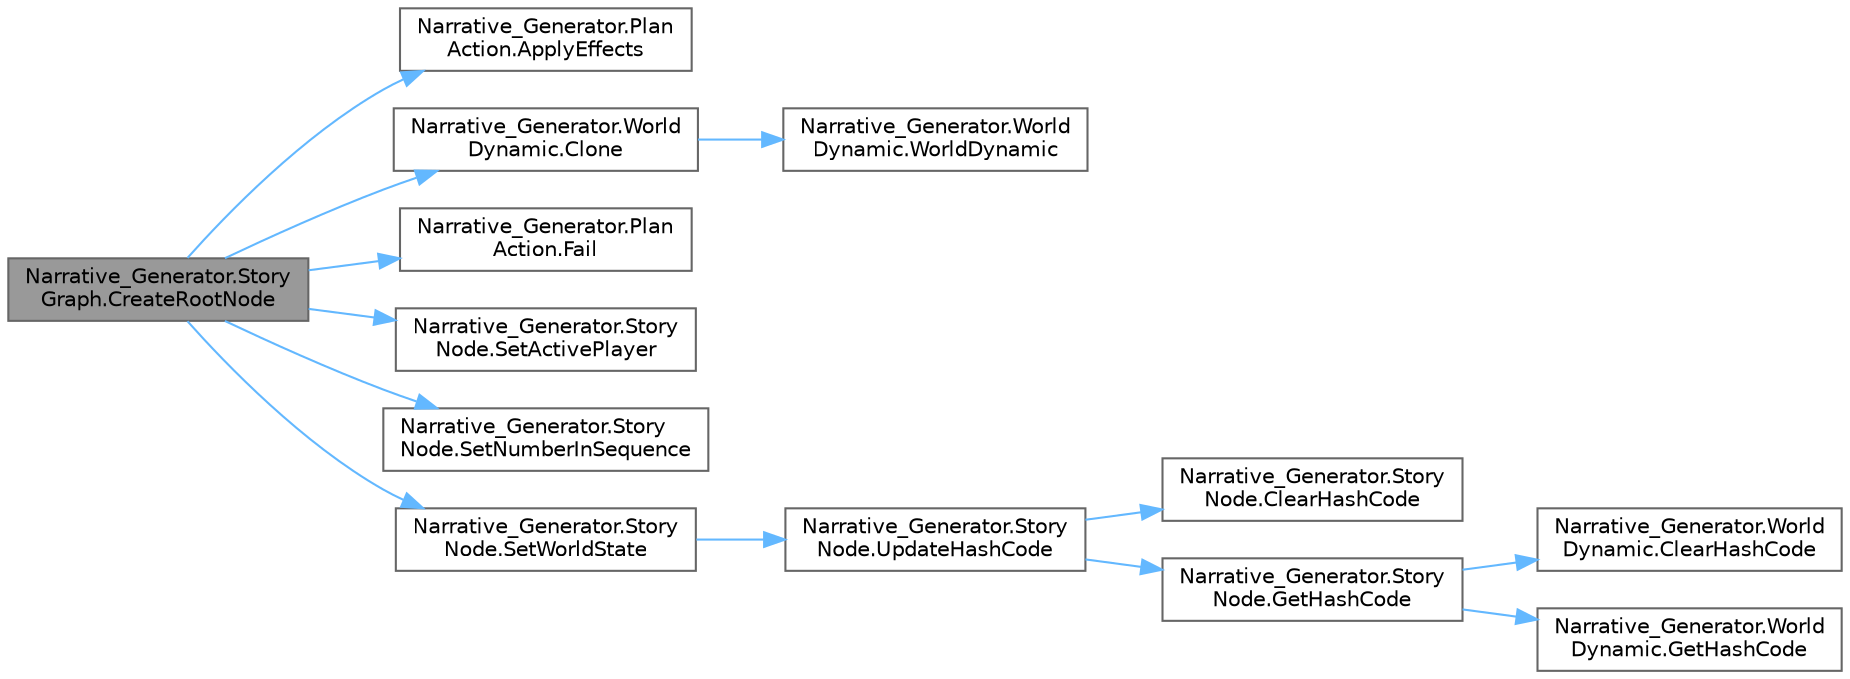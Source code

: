 digraph "Narrative_Generator.StoryGraph.CreateRootNode"
{
 // LATEX_PDF_SIZE
  bgcolor="transparent";
  edge [fontname=Helvetica,fontsize=10,labelfontname=Helvetica,labelfontsize=10];
  node [fontname=Helvetica,fontsize=10,shape=box,height=0.2,width=0.4];
  rankdir="LR";
  Node1 [label="Narrative_Generator.Story\lGraph.CreateRootNode",height=0.2,width=0.4,color="gray40", fillcolor="grey60", style="filled", fontcolor="black",tooltip="Create a root node for the storygraph and inserts it."];
  Node1 -> Node2 [color="steelblue1",style="solid"];
  Node2 [label="Narrative_Generator.Plan\lAction.ApplyEffects",height=0.2,width=0.4,color="grey40", fillcolor="white", style="filled",URL="$class_narrative___generator_1_1_plan_action.html#ab063bdf4f0f093c205f424cbe4523943",tooltip="An abstract method for applying changes defined by an action to the current state of the storyworld."];
  Node1 -> Node3 [color="steelblue1",style="solid"];
  Node3 [label="Narrative_Generator.World\lDynamic.Clone",height=0.2,width=0.4,color="grey40", fillcolor="white", style="filled",URL="$class_narrative___generator_1_1_world_dynamic.html#ab9b01377b7edd3dce12d65b8af313d01",tooltip="Method for cloning an WorldDynamic instance."];
  Node3 -> Node4 [color="steelblue1",style="solid"];
  Node4 [label="Narrative_Generator.World\lDynamic.WorldDynamic",height=0.2,width=0.4,color="grey40", fillcolor="white", style="filled",URL="$class_narrative___generator_1_1_world_dynamic.html#af85b19236d5e9562df3f62550eca7176",tooltip="Constructor without parameters."];
  Node1 -> Node5 [color="steelblue1",style="solid"];
  Node5 [label="Narrative_Generator.Plan\lAction.Fail",height=0.2,width=0.4,color="grey40", fillcolor="white", style="filled",URL="$class_narrative___generator_1_1_plan_action.html#aeef93553ad0b2818f98f300d071894b8",tooltip="An abstract method for defining behavior if the result of an action fails."];
  Node1 -> Node6 [color="steelblue1",style="solid"];
  Node6 [label="Narrative_Generator.Story\lNode.SetActivePlayer",height=0.2,width=0.4,color="grey40", fillcolor="white", style="filled",URL="$class_narrative___generator_1_1_story_node.html#a5f22f22845e931c184f1803c313914ac",tooltip="Sets whether the player takes an action in the state stored by this node or not."];
  Node1 -> Node7 [color="steelblue1",style="solid"];
  Node7 [label="Narrative_Generator.Story\lNode.SetNumberInSequence",height=0.2,width=0.4,color="grey40", fillcolor="white", style="filled",URL="$class_narrative___generator_1_1_story_node.html#a24bce72b6e59bf435415b2c686532254",tooltip="Sets the sequence number of this node."];
  Node1 -> Node8 [color="steelblue1",style="solid"];
  Node8 [label="Narrative_Generator.Story\lNode.SetWorldState",height=0.2,width=0.4,color="grey40", fillcolor="white", style="filled",URL="$class_narrative___generator_1_1_story_node.html#afb0ce5994eb99b882177822a904566fa",tooltip="Sets the storyworld state stored by the node."];
  Node8 -> Node9 [color="steelblue1",style="solid"];
  Node9 [label="Narrative_Generator.Story\lNode.UpdateHashCode",height=0.2,width=0.4,color="grey40", fillcolor="white", style="filled",URL="$class_narrative___generator_1_1_story_node.html#a832d4cb2c049b8a65cc276ad4c504152",tooltip="Updates (refresh) the current hash code value."];
  Node9 -> Node10 [color="steelblue1",style="solid"];
  Node10 [label="Narrative_Generator.Story\lNode.ClearHashCode",height=0.2,width=0.4,color="grey40", fillcolor="white", style="filled",URL="$class_narrative___generator_1_1_story_node.html#a31e5f4b58da0490f7d565dce4530b123",tooltip="Clears the current hash code value."];
  Node9 -> Node11 [color="steelblue1",style="solid"];
  Node11 [label="Narrative_Generator.Story\lNode.GetHashCode",height=0.2,width=0.4,color="grey40", fillcolor="white", style="filled",URL="$class_narrative___generator_1_1_story_node.html#a530455ede80b5edd4a0636fe04eebeaf",tooltip="Calculates and returns the hash code of this instance of the StoryNode."];
  Node11 -> Node12 [color="steelblue1",style="solid"];
  Node12 [label="Narrative_Generator.World\lDynamic.ClearHashCode",height=0.2,width=0.4,color="grey40", fillcolor="white", style="filled",URL="$class_narrative___generator_1_1_world_dynamic.html#a09e69ba75f8c366973719ff2909d36b1",tooltip="Clears the current hash code value."];
  Node11 -> Node13 [color="steelblue1",style="solid"];
  Node13 [label="Narrative_Generator.World\lDynamic.GetHashCode",height=0.2,width=0.4,color="grey40", fillcolor="white", style="filled",URL="$class_narrative___generator_1_1_world_dynamic.html#aebfe541cb9cba87220afdc0b6e7da30b",tooltip="Calculates and returns the hash code of this instance of the WorldDynamic."];
}
